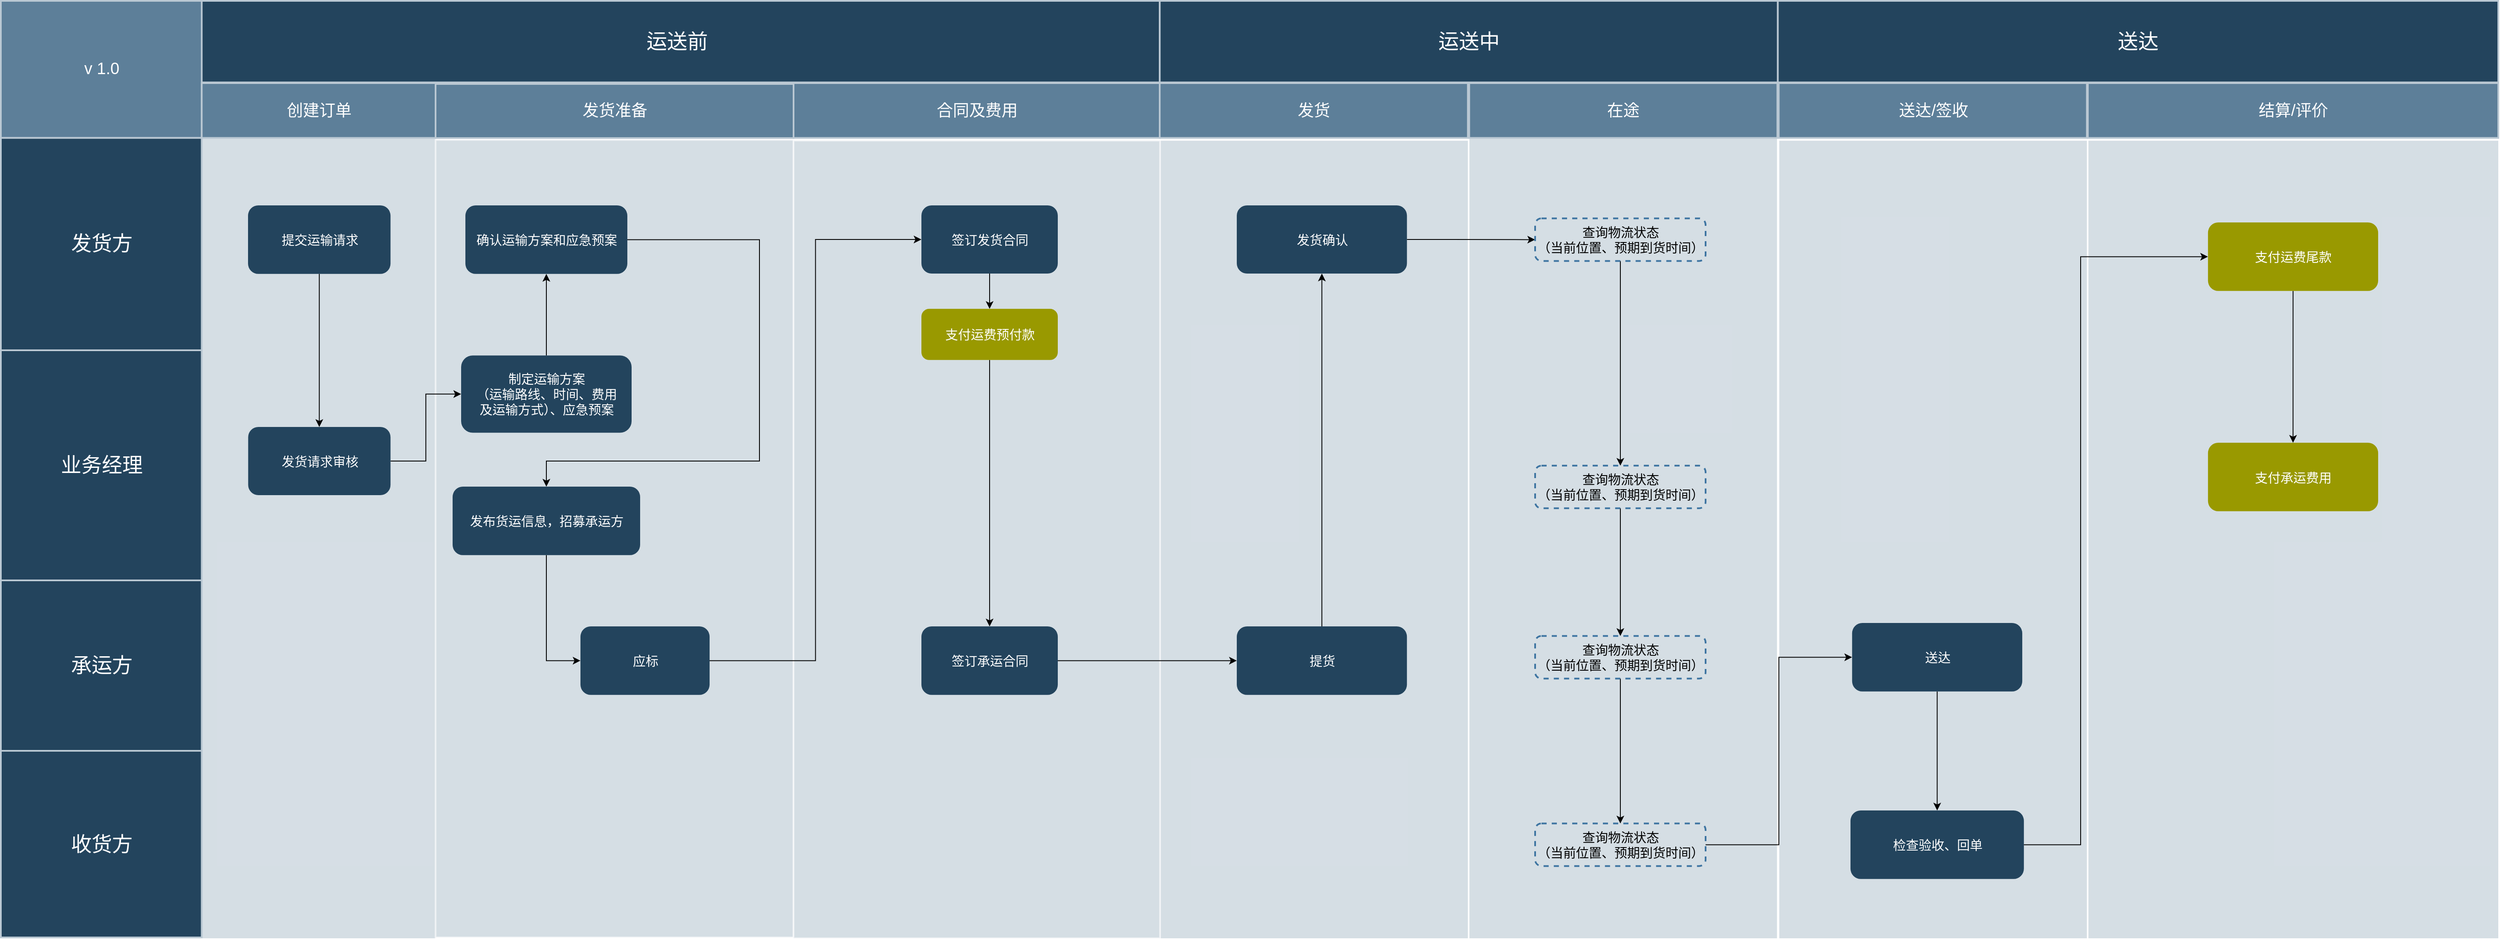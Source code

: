 <mxfile version="14.4.2" type="github">
  <diagram id="6a731a19-8d31-9384-78a2-239565b7b9f0" name="Page-1">
    <mxGraphModel dx="2616" dy="803" grid="1" gridSize="10" guides="1" tooltips="1" connect="1" arrows="1" fold="1" page="1" pageScale="1" pageWidth="1169" pageHeight="827" background="#ffffff" math="0" shadow="0">
      <root>
        <mxCell id="0" />
        <mxCell id="1" parent="0" />
        <mxCell id="68" value="" style="fontSize=18;strokeWidth=2;fontFamily=Helvetica;html=1;opacity=60;fillColor=#BAC8D3;strokeColor=none;" parent="1" vertex="1">
          <mxGeometry x="255.67" y="1000" width="274.33" height="940" as="geometry" />
        </mxCell>
        <mxCell id="8gJjFFY2pVBGSUi6WzXW-225" value="" style="fillColor=#BAC8D3;fontSize=18;strokeWidth=2;fontFamily=Helvetica;html=1;opacity=60;strokeColor=none;" parent="1" vertex="1">
          <mxGeometry x="2469.13" y="1004.1" width="480.87" height="935.9" as="geometry" />
        </mxCell>
        <mxCell id="8gJjFFY2pVBGSUi6WzXW-173" value="" style="fillColor=#BAC8D3;fontSize=18;strokeWidth=2;fontFamily=Helvetica;html=1;opacity=60;strokeColor=none;" parent="1" vertex="1">
          <mxGeometry x="1380.24" y="1004.1" width="360.87" height="935.9" as="geometry" />
        </mxCell>
        <mxCell id="8gJjFFY2pVBGSUi6WzXW-176" value="" style="fillColor=#BAC8D3;fontSize=18;strokeWidth=2;fontFamily=Helvetica;html=1;opacity=60;strokeColor=none;" parent="1" vertex="1">
          <mxGeometry x="1742.92" y="1000" width="360.87" height="940" as="geometry" />
        </mxCell>
        <mxCell id="8gJjFFY2pVBGSUi6WzXW-179" value="" style="fillColor=#BAC8D3;fontSize=18;strokeWidth=2;fontFamily=Helvetica;html=1;opacity=60;strokeColor=none;" parent="1" vertex="1">
          <mxGeometry x="2106.46" y="1004.1" width="360.87" height="935.9" as="geometry" />
        </mxCell>
        <mxCell id="75" value="" style="fillColor=#BAC8D3;fontSize=18;strokeWidth=2;fontFamily=Helvetica;html=1;opacity=60;strokeColor=#FFFFFF;" parent="1" vertex="1">
          <mxGeometry x="530" y="1003.1" width="420" height="935.9" as="geometry" />
        </mxCell>
        <mxCell id="8gJjFFY2pVBGSUi6WzXW-249" value="" style="fillColor=#BAC8D3;fontSize=18;strokeWidth=2;fontFamily=Helvetica;html=1;opacity=60;strokeColor=#FFFFFF;" parent="1" vertex="1">
          <mxGeometry x="950" y="1003.9" width="430" height="936.1" as="geometry" />
        </mxCell>
        <mxCell id="56" value="运送前" style="strokeColor=#BAC8D3;fillColor=#23445D;fontSize=24;strokeWidth=2;fontFamily=Helvetica;html=1;fontColor=#FFFFFF;fontStyle=0;spacingBottom=0;spacingRight=0;spacingLeft=0;align=center;" parent="1" vertex="1">
          <mxGeometry x="246.605" y="840" width="1133.023" height="95.703" as="geometry" />
        </mxCell>
        <mxCell id="59" value="v 1.0" style="strokeColor=#BAC8D3;fillColor=#5d7f99;fontSize=19;strokeWidth=2;fontFamily=Helvetica;html=1;labelBackgroundColor=none;fontColor=#FFFFFF;" parent="1" vertex="1">
          <mxGeometry x="20" y="840" width="235.669" height="160.843" as="geometry" />
        </mxCell>
        <mxCell id="142" value="发货准备" style="strokeColor=#BAC8D3;fillColor=#5d7f99;fontSize=19;strokeWidth=2;fontFamily=Helvetica;html=1;labelBackgroundColor=none;fontColor=#FFFFFF;" parent="1" vertex="1">
          <mxGeometry x="530" y="937.51" width="420" height="63.49" as="geometry" />
        </mxCell>
        <mxCell id="O1fz6AgV2XTZRpMDdjqL-150" style="edgeStyle=orthogonalEdgeStyle;rounded=0;orthogonalLoop=1;jettySize=auto;html=1;exitX=0.5;exitY=1;exitDx=0;exitDy=0;entryX=0;entryY=0.5;entryDx=0;entryDy=0;" parent="1" source="8gJjFFY2pVBGSUi6WzXW-167" target="O1fz6AgV2XTZRpMDdjqL-146" edge="1">
          <mxGeometry relative="1" as="geometry" />
        </mxCell>
        <mxCell id="8gJjFFY2pVBGSUi6WzXW-167" value="&lt;font color=&quot;#ffffff&quot;&gt;&lt;span style=&quot;font-size: 15px&quot;&gt;发布货运信息，招募承运方&lt;br&gt;&lt;/span&gt;&lt;/font&gt;" style="rounded=1;fillColor=#23445D;strokeColor=none;strokeWidth=2;fontFamily=Helvetica;html=1;gradientColor=none;" parent="1" vertex="1">
          <mxGeometry x="550" y="1410" width="220" height="80.42" as="geometry" />
        </mxCell>
        <mxCell id="8gJjFFY2pVBGSUi6WzXW-163" value="发货方" style="strokeColor=#BAC8D3;fillColor=#23445D;fontSize=24;strokeWidth=2;horizontal=1;fontFamily=Helvetica;html=1;fontColor=#FFFFFF;fontStyle=0" parent="1" vertex="1">
          <mxGeometry x="20" y="1000.84" width="235.67" height="249.16" as="geometry" />
        </mxCell>
        <mxCell id="57" value="业务经理" style="strokeColor=#BAC8D3;fillColor=#23445D;fontSize=24;strokeWidth=2;horizontal=1;fontFamily=Helvetica;html=1;fontColor=#FFFFFF;fontStyle=0" parent="1" vertex="1">
          <mxGeometry x="20" y="1250" width="235.67" height="270" as="geometry" />
        </mxCell>
        <mxCell id="8gJjFFY2pVBGSUi6WzXW-145" value="收货方" style="strokeColor=#BAC8D3;fillColor=#23445D;fontSize=24;strokeWidth=2;horizontal=1;fontFamily=Helvetica;html=1;fontColor=#FFFFFF;fontStyle=0" parent="1" vertex="1">
          <mxGeometry x="20" y="1720" width="235.67" height="219" as="geometry" />
        </mxCell>
        <mxCell id="143" value="合同及费用" style="strokeColor=#BAC8D3;fillColor=#5d7f99;fontSize=19;strokeWidth=2;fontFamily=Helvetica;html=1;labelBackgroundColor=none;fontColor=#FFFFFF;" parent="1" vertex="1">
          <mxGeometry x="950" y="936.51" width="430" height="64.34" as="geometry" />
        </mxCell>
        <mxCell id="8gJjFFY2pVBGSUi6WzXW-203" value="&lt;font color=&quot;#ffffff&quot;&gt;&lt;span style=&quot;font-size: 15px&quot;&gt;确认运输方案和应急预案&lt;br&gt;&lt;/span&gt;&lt;/font&gt;" style="rounded=1;fillColor=#23445D;strokeColor=none;strokeWidth=2;fontFamily=Helvetica;html=1;gradientColor=none;" parent="1" vertex="1">
          <mxGeometry x="565" y="1080.0" width="190" height="80.42" as="geometry" />
        </mxCell>
        <mxCell id="O1fz6AgV2XTZRpMDdjqL-147" style="edgeStyle=orthogonalEdgeStyle;rounded=0;orthogonalLoop=1;jettySize=auto;html=1;entryX=0.5;entryY=0;entryDx=0;entryDy=0;exitX=1;exitY=0.5;exitDx=0;exitDy=0;" parent="1" source="8gJjFFY2pVBGSUi6WzXW-203" target="8gJjFFY2pVBGSUi6WzXW-167" edge="1">
          <mxGeometry relative="1" as="geometry">
            <Array as="points">
              <mxPoint x="910" y="1120" />
              <mxPoint x="910" y="1380" />
              <mxPoint x="660" y="1380" />
            </Array>
          </mxGeometry>
        </mxCell>
        <mxCell id="O1fz6AgV2XTZRpMDdjqL-149" style="edgeStyle=orthogonalEdgeStyle;rounded=0;orthogonalLoop=1;jettySize=auto;html=1;exitX=0.5;exitY=0;exitDx=0;exitDy=0;entryX=0.5;entryY=1;entryDx=0;entryDy=0;" parent="1" source="8gJjFFY2pVBGSUi6WzXW-204" target="8gJjFFY2pVBGSUi6WzXW-203" edge="1">
          <mxGeometry relative="1" as="geometry" />
        </mxCell>
        <mxCell id="8gJjFFY2pVBGSUi6WzXW-204" value="&lt;font color=&quot;#ffffff&quot;&gt;&lt;span style=&quot;font-size: 15px&quot;&gt;制定运输方案&lt;br&gt;&lt;/span&gt;&lt;/font&gt;&lt;span style=&quot;color: rgb(255 , 255 , 255) ; font-size: 15px&quot;&gt;（运输路线、时间、费用&lt;br&gt;及运输方式）、应急预案&lt;/span&gt;&lt;font color=&quot;#ffffff&quot;&gt;&lt;span style=&quot;font-size: 15px&quot;&gt;&lt;br&gt;&lt;/span&gt;&lt;/font&gt;" style="rounded=1;fillColor=#23445D;strokeColor=none;strokeWidth=2;fontFamily=Helvetica;html=1;gradientColor=none;" parent="1" vertex="1">
          <mxGeometry x="560" y="1256.09" width="200" height="90.68" as="geometry" />
        </mxCell>
        <mxCell id="8gJjFFY2pVBGSUi6WzXW-172" value="发货" style="strokeColor=#BAC8D3;fillColor=#5d7f99;fontSize=19;strokeWidth=2;fontFamily=Helvetica;html=1;labelBackgroundColor=none;fontColor=#FFFFFF;" parent="1" vertex="1">
          <mxGeometry x="1379.577" y="936.506" width="361.537" height="64.337" as="geometry" />
        </mxCell>
        <mxCell id="O1fz6AgV2XTZRpMDdjqL-155" style="edgeStyle=orthogonalEdgeStyle;rounded=0;orthogonalLoop=1;jettySize=auto;html=1;exitX=0.5;exitY=0;exitDx=0;exitDy=0;entryX=0.5;entryY=1;entryDx=0;entryDy=0;" parent="1" source="8gJjFFY2pVBGSUi6WzXW-188" target="8gJjFFY2pVBGSUi6WzXW-215" edge="1">
          <mxGeometry relative="1" as="geometry" />
        </mxCell>
        <mxCell id="O1fz6AgV2XTZRpMDdjqL-162" style="edgeStyle=orthogonalEdgeStyle;rounded=0;orthogonalLoop=1;jettySize=auto;html=1;entryX=0;entryY=0.5;entryDx=0;entryDy=0;" parent="1" source="8gJjFFY2pVBGSUi6WzXW-215" target="O1fz6AgV2XTZRpMDdjqL-157" edge="1">
          <mxGeometry relative="1" as="geometry">
            <Array as="points">
              <mxPoint x="1720" y="1120" />
              <mxPoint x="1720" y="1120" />
            </Array>
            <mxPoint x="1689" y="1585" as="sourcePoint" />
          </mxGeometry>
        </mxCell>
        <mxCell id="8gJjFFY2pVBGSUi6WzXW-188" value="&lt;font color=&quot;#ffffff&quot;&gt;&lt;span style=&quot;font-size: 15px&quot;&gt;提货&lt;br&gt;&lt;/span&gt;&lt;/font&gt;" style="rounded=1;fillColor=#23445D;strokeColor=none;strokeWidth=2;fontFamily=Helvetica;html=1;gradientColor=none;" parent="1" vertex="1">
          <mxGeometry x="1470" y="1574" width="199.61" height="80.42" as="geometry" />
        </mxCell>
        <mxCell id="8gJjFFY2pVBGSUi6WzXW-215" value="&lt;span style=&quot;color: rgb(255 , 255 , 255) ; font-size: 15px&quot;&gt;发货确认&lt;/span&gt;&lt;font color=&quot;#ffffff&quot;&gt;&lt;span style=&quot;font-size: 15px&quot;&gt;&lt;br&gt;&lt;/span&gt;&lt;/font&gt;" style="rounded=1;fillColor=#23445D;strokeColor=none;strokeWidth=2;fontFamily=Helvetica;html=1;gradientColor=none;" parent="1" vertex="1">
          <mxGeometry x="1469.996" y="1080.002" width="199.631" height="80" as="geometry" />
        </mxCell>
        <mxCell id="8gJjFFY2pVBGSUi6WzXW-175" value="在途" style="strokeColor=#BAC8D3;fillColor=#5d7f99;fontSize=19;strokeWidth=2;fontFamily=Helvetica;html=1;labelBackgroundColor=none;fontColor=#FFFFFF;" parent="1" vertex="1">
          <mxGeometry x="1742.685" y="936.506" width="361.537" height="64.337" as="geometry" />
        </mxCell>
        <mxCell id="8gJjFFY2pVBGSUi6WzXW-178" value="送达/签收" style="strokeColor=#BAC8D3;fillColor=#5d7f99;fontSize=19;strokeWidth=2;fontFamily=Helvetica;html=1;labelBackgroundColor=none;fontColor=#FFFFFF;" parent="1" vertex="1">
          <mxGeometry x="2105.794" y="936.506" width="361.537" height="64.337" as="geometry" />
        </mxCell>
        <mxCell id="8gJjFFY2pVBGSUi6WzXW-200" value="&lt;font color=&quot;#ffffff&quot;&gt;&lt;span style=&quot;font-size: 15px&quot;&gt;检查验收、回单&lt;br&gt;&lt;/span&gt;&lt;/font&gt;" style="rounded=1;fillColor=#23445D;strokeColor=none;strokeWidth=2;fontFamily=Helvetica;html=1;gradientColor=none;" parent="1" vertex="1">
          <mxGeometry x="2190" y="1790.0" width="203.42" height="80.419" as="geometry" />
        </mxCell>
        <mxCell id="8gJjFFY2pVBGSUi6WzXW-221" value="运送中" style="strokeColor=#BAC8D3;fillColor=#23445D;fontSize=24;strokeWidth=2;fontFamily=Helvetica;html=1;fontColor=#FFFFFF;fontStyle=0;spacingBottom=0;spacingRight=0;spacingLeft=0;align=center;" parent="1" vertex="1">
          <mxGeometry x="1379.628" y="840" width="725.135" height="95.703" as="geometry" />
        </mxCell>
        <mxCell id="8gJjFFY2pVBGSUi6WzXW-222" value="送达" style="strokeColor=#BAC8D3;fillColor=#23445D;fontSize=24;strokeWidth=2;fontFamily=Helvetica;html=1;fontColor=#FFFFFF;fontStyle=0;spacingBottom=0;spacingRight=0;spacingLeft=0;align=center;" parent="1" vertex="1">
          <mxGeometry x="2104.76" y="840" width="845.24" height="95.7" as="geometry" />
        </mxCell>
        <mxCell id="8gJjFFY2pVBGSUi6WzXW-226" value="结算/评价" style="strokeColor=#BAC8D3;fillColor=#5d7f99;fontSize=19;strokeWidth=2;fontFamily=Helvetica;html=1;labelBackgroundColor=none;fontColor=#FFFFFF;" parent="1" vertex="1">
          <mxGeometry x="2468.46" y="936.51" width="481.54" height="64.34" as="geometry" />
        </mxCell>
        <mxCell id="8gJjFFY2pVBGSUi6WzXW-231" style="edgeStyle=orthogonalEdgeStyle;rounded=0;orthogonalLoop=1;jettySize=auto;html=1;entryX=0;entryY=0.5;entryDx=0;entryDy=0;" parent="1" source="8gJjFFY2pVBGSUi6WzXW-200" target="8gJjFFY2pVBGSUi6WzXW-228" edge="1">
          <mxGeometry x="20" y="952.91" as="geometry">
            <Array as="points">
              <mxPoint x="2460" y="1830" />
              <mxPoint x="2460" y="1140" />
            </Array>
          </mxGeometry>
        </mxCell>
        <mxCell id="Wi2zk9jfveLAhUYoLnKh-143" style="edgeStyle=orthogonalEdgeStyle;rounded=0;orthogonalLoop=1;jettySize=auto;html=1;exitX=0.5;exitY=1;exitDx=0;exitDy=0;" parent="1" source="8gJjFFY2pVBGSUi6WzXW-228" target="8gJjFFY2pVBGSUi6WzXW-229" edge="1">
          <mxGeometry relative="1" as="geometry" />
        </mxCell>
        <mxCell id="8gJjFFY2pVBGSUi6WzXW-228" value="&lt;font color=&quot;#ffffff&quot;&gt;&lt;span style=&quot;font-size: 15px&quot;&gt;支付运费尾款&lt;br&gt;&lt;/span&gt;&lt;/font&gt;" style="rounded=1;strokeColor=none;strokeWidth=2;fontFamily=Helvetica;html=1;gradientColor=none;fillColor=#999900;" parent="1" vertex="1">
          <mxGeometry x="2609.416" y="1100.003" width="199.631" height="80.422" as="geometry" />
        </mxCell>
        <mxCell id="8gJjFFY2pVBGSUi6WzXW-229" value="&lt;font color=&quot;#ffffff&quot;&gt;&lt;span style=&quot;font-size: 15px&quot;&gt;支付承运费用&lt;br&gt;&lt;/span&gt;&lt;/font&gt;" style="rounded=1;strokeColor=none;strokeWidth=2;fontFamily=Helvetica;html=1;gradientColor=none;fillColor=#999900;" parent="1" vertex="1">
          <mxGeometry x="2609.416" y="1358.488" width="199.631" height="80.422" as="geometry" />
        </mxCell>
        <mxCell id="8gJjFFY2pVBGSUi6WzXW-234" style="edgeStyle=orthogonalEdgeStyle;rounded=0;orthogonalLoop=1;jettySize=auto;html=1;exitX=0.5;exitY=1;exitDx=0;exitDy=0;entryX=0.5;entryY=0;entryDx=0;entryDy=0;" parent="1" source="8gJjFFY2pVBGSUi6WzXW-232" target="8gJjFFY2pVBGSUi6WzXW-200" edge="1">
          <mxGeometry x="20" y="952.91" as="geometry" />
        </mxCell>
        <mxCell id="8gJjFFY2pVBGSUi6WzXW-232" value="&lt;font color=&quot;#ffffff&quot;&gt;&lt;span style=&quot;font-size: 15px&quot;&gt;送达&lt;/span&gt;&lt;/font&gt;&lt;font color=&quot;#ffffff&quot;&gt;&lt;span style=&quot;font-size: 15px&quot;&gt;&lt;br&gt;&lt;/span&gt;&lt;/font&gt;" style="rounded=1;fillColor=#23445D;strokeColor=none;strokeWidth=2;fontFamily=Helvetica;html=1;gradientColor=none;" parent="1" vertex="1">
          <mxGeometry x="2191.893" y="1570.005" width="199.631" height="80.422" as="geometry" />
        </mxCell>
        <mxCell id="8gJjFFY2pVBGSUi6WzXW-245" value="承运方" style="strokeColor=#BAC8D3;fillColor=#23445D;fontSize=24;strokeWidth=2;horizontal=1;fontFamily=Helvetica;html=1;fontColor=#FFFFFF;fontStyle=0" parent="1" vertex="1">
          <mxGeometry x="20" y="1520" width="235.67" height="200" as="geometry" />
        </mxCell>
        <mxCell id="141" value="创建订单" style="strokeColor=#BAC8D3;fillColor=#5d7f99;fontSize=19;strokeWidth=2;fontFamily=Helvetica;html=1;labelBackgroundColor=none;fontColor=#FFFFFF;" parent="1" vertex="1">
          <mxGeometry x="255.67" y="936.5" width="274.33" height="64.34" as="geometry" />
        </mxCell>
        <mxCell id="8gJjFFY2pVBGSUi6WzXW-250" style="edgeStyle=orthogonalEdgeStyle;rounded=0;orthogonalLoop=1;jettySize=auto;html=1;" parent="1" source="8gJjFFY2pVBGSUi6WzXW-150" target="O1fz6AgV2XTZRpMDdjqL-143" edge="1">
          <mxGeometry x="20" y="930" as="geometry">
            <mxPoint x="610" y="1395" as="targetPoint" />
            <Array as="points">
              <mxPoint x="394" y="1230" />
              <mxPoint x="394" y="1230" />
            </Array>
          </mxGeometry>
        </mxCell>
        <mxCell id="8gJjFFY2pVBGSUi6WzXW-150" value="&lt;font color=&quot;#ffffff&quot;&gt;&lt;span style=&quot;font-size: 15px&quot;&gt;提交运输请求&lt;/span&gt;&lt;/font&gt;" style="rounded=1;fillColor=#23445D;strokeColor=none;strokeWidth=2;fontFamily=Helvetica;html=1;gradientColor=none;" parent="1" vertex="1">
          <mxGeometry x="309.996" y="1080.002" width="167.163" height="80.422" as="geometry" />
        </mxCell>
        <mxCell id="R8xT18yA5sv1bF3o99iS-175" style="edgeStyle=orthogonalEdgeStyle;rounded=0;orthogonalLoop=1;jettySize=auto;html=1;" parent="1" source="R8xT18yA5sv1bF3o99iS-154" target="8gJjFFY2pVBGSUi6WzXW-188" edge="1">
          <mxGeometry x="20" y="952.91" as="geometry" />
        </mxCell>
        <mxCell id="O1fz6AgV2XTZRpMDdjqL-153" style="edgeStyle=orthogonalEdgeStyle;rounded=0;orthogonalLoop=1;jettySize=auto;html=1;exitX=0.5;exitY=1;exitDx=0;exitDy=0;entryX=0.5;entryY=0;entryDx=0;entryDy=0;" parent="1" source="8gJjFFY2pVBGSUi6WzXW-258" target="O1fz6AgV2XTZRpMDdjqL-152" edge="1">
          <mxGeometry relative="1" as="geometry" />
        </mxCell>
        <mxCell id="8gJjFFY2pVBGSUi6WzXW-258" value="&lt;span style=&quot;font-size: 15px&quot;&gt;&lt;font color=&quot;#ffffff&quot;&gt;签订发货合同&lt;/font&gt;&lt;br&gt;&lt;/span&gt;" style="rounded=1;fillColor=#23445D;strokeColor=none;strokeWidth=2;fontFamily=Helvetica;html=1;gradientColor=none;" parent="1" vertex="1">
          <mxGeometry x="1100" y="1080" width="160" height="80" as="geometry" />
        </mxCell>
        <mxCell id="R8xT18yA5sv1bF3o99iS-154" value="&lt;span style=&quot;color: rgb(255 , 255 , 255) ; font-size: 15px&quot;&gt;签订承运合同&lt;/span&gt;&lt;span style=&quot;font-size: 15px&quot;&gt;&lt;br&gt;&lt;/span&gt;" style="rounded=1;fillColor=#23445D;strokeColor=none;strokeWidth=2;fontFamily=Helvetica;html=1;gradientColor=none;" parent="1" vertex="1">
          <mxGeometry x="1100" y="1574.0" width="160" height="80.419" as="geometry" />
        </mxCell>
        <mxCell id="O1fz6AgV2XTZRpMDdjqL-145" style="edgeStyle=orthogonalEdgeStyle;rounded=0;orthogonalLoop=1;jettySize=auto;html=1;exitX=1;exitY=0.5;exitDx=0;exitDy=0;entryX=0;entryY=0.5;entryDx=0;entryDy=0;" parent="1" source="O1fz6AgV2XTZRpMDdjqL-143" target="8gJjFFY2pVBGSUi6WzXW-204" edge="1">
          <mxGeometry relative="1" as="geometry" />
        </mxCell>
        <mxCell id="O1fz6AgV2XTZRpMDdjqL-143" value="&lt;font color=&quot;#ffffff&quot;&gt;&lt;span style=&quot;font-size: 15px&quot;&gt;发货请求审核&lt;br&gt;&lt;/span&gt;&lt;/font&gt;" style="rounded=1;fillColor=#23445D;strokeColor=none;strokeWidth=2;fontFamily=Helvetica;html=1;gradientColor=none;" parent="1" vertex="1">
          <mxGeometry x="310.16" y="1340" width="167" height="80" as="geometry" />
        </mxCell>
        <mxCell id="O1fz6AgV2XTZRpMDdjqL-151" style="edgeStyle=orthogonalEdgeStyle;rounded=0;orthogonalLoop=1;jettySize=auto;html=1;exitX=1;exitY=0.5;exitDx=0;exitDy=0;entryX=0;entryY=0.5;entryDx=0;entryDy=0;" parent="1" source="O1fz6AgV2XTZRpMDdjqL-146" target="8gJjFFY2pVBGSUi6WzXW-258" edge="1">
          <mxGeometry relative="1" as="geometry" />
        </mxCell>
        <mxCell id="O1fz6AgV2XTZRpMDdjqL-146" value="&lt;font color=&quot;#ffffff&quot;&gt;&lt;span style=&quot;font-size: 15px&quot;&gt;应标&lt;br&gt;&lt;/span&gt;&lt;/font&gt;" style="rounded=1;fillColor=#23445D;strokeColor=none;strokeWidth=2;fontFamily=Helvetica;html=1;gradientColor=none;" parent="1" vertex="1">
          <mxGeometry x="700" y="1574" width="151.5" height="80.42" as="geometry" />
        </mxCell>
        <mxCell id="O1fz6AgV2XTZRpMDdjqL-154" style="edgeStyle=orthogonalEdgeStyle;rounded=0;orthogonalLoop=1;jettySize=auto;html=1;exitX=0.5;exitY=1;exitDx=0;exitDy=0;entryX=0.5;entryY=0;entryDx=0;entryDy=0;" parent="1" source="O1fz6AgV2XTZRpMDdjqL-152" target="R8xT18yA5sv1bF3o99iS-154" edge="1">
          <mxGeometry relative="1" as="geometry" />
        </mxCell>
        <mxCell id="O1fz6AgV2XTZRpMDdjqL-152" value="&lt;span style=&quot;font-size: 15px&quot;&gt;&lt;font color=&quot;#ffffff&quot;&gt;支付运费预付款&lt;/font&gt;&lt;br&gt;&lt;/span&gt;" style="rounded=1;fillColor=#999900;strokeColor=none;strokeWidth=2;fontFamily=Helvetica;html=1;gradientColor=none;" parent="1" vertex="1">
          <mxGeometry x="1100" y="1201.43" width="160" height="60" as="geometry" />
        </mxCell>
        <mxCell id="O1fz6AgV2XTZRpMDdjqL-163" style="edgeStyle=orthogonalEdgeStyle;rounded=0;orthogonalLoop=1;jettySize=auto;html=1;exitX=0.5;exitY=1;exitDx=0;exitDy=0;entryX=0.5;entryY=0;entryDx=0;entryDy=0;" parent="1" source="O1fz6AgV2XTZRpMDdjqL-157" target="O1fz6AgV2XTZRpMDdjqL-160" edge="1">
          <mxGeometry relative="1" as="geometry" />
        </mxCell>
        <mxCell id="O1fz6AgV2XTZRpMDdjqL-157" value="&lt;span style=&quot;font-size: 15px&quot;&gt;查询物流状态&lt;br&gt;（当前位置、预期到货时间）&lt;br&gt;&lt;/span&gt;" style="rounded=1;fillColor=none;strokeWidth=2;fontFamily=Helvetica;html=1;gradientColor=none;shadow=0;strokeColor=#3D74A1;dashed=1;" parent="1" vertex="1">
          <mxGeometry x="1820" y="1095.21" width="200" height="50" as="geometry" />
        </mxCell>
        <mxCell id="O1fz6AgV2XTZRpMDdjqL-159" value="&lt;span style=&quot;font-size: 15px&quot;&gt;查询物流状态&lt;br&gt;（当前位置、预期到货时间）&lt;br&gt;&lt;/span&gt;" style="rounded=1;fillColor=none;strokeWidth=2;fontFamily=Helvetica;html=1;gradientColor=none;shadow=0;strokeColor=#3D74A1;dashed=1;" parent="1" vertex="1">
          <mxGeometry x="1820" y="1805.21" width="200" height="50" as="geometry" />
        </mxCell>
        <mxCell id="O1fz6AgV2XTZRpMDdjqL-164" style="edgeStyle=orthogonalEdgeStyle;rounded=0;orthogonalLoop=1;jettySize=auto;html=1;exitX=0.5;exitY=1;exitDx=0;exitDy=0;entryX=0.5;entryY=0;entryDx=0;entryDy=0;" parent="1" source="O1fz6AgV2XTZRpMDdjqL-160" target="O1fz6AgV2XTZRpMDdjqL-161" edge="1">
          <mxGeometry relative="1" as="geometry" />
        </mxCell>
        <mxCell id="O1fz6AgV2XTZRpMDdjqL-160" value="&lt;span style=&quot;font-size: 15px&quot;&gt;查询物流状态&lt;br&gt;（当前位置、预期到货时间）&lt;br&gt;&lt;/span&gt;" style="rounded=1;fillColor=none;strokeWidth=2;fontFamily=Helvetica;html=1;gradientColor=none;shadow=0;strokeColor=#3D74A1;dashed=1;" parent="1" vertex="1">
          <mxGeometry x="1820" y="1385.43" width="200" height="50" as="geometry" />
        </mxCell>
        <mxCell id="O1fz6AgV2XTZRpMDdjqL-166" style="edgeStyle=orthogonalEdgeStyle;rounded=0;orthogonalLoop=1;jettySize=auto;html=1;exitX=0.5;exitY=1;exitDx=0;exitDy=0;" parent="1" source="O1fz6AgV2XTZRpMDdjqL-161" target="O1fz6AgV2XTZRpMDdjqL-159" edge="1">
          <mxGeometry relative="1" as="geometry" />
        </mxCell>
        <mxCell id="rg-k3hPxQAlU4nn3tpo2-150" style="edgeStyle=orthogonalEdgeStyle;rounded=0;orthogonalLoop=1;jettySize=auto;html=1;entryX=0;entryY=0.5;entryDx=0;entryDy=0;" parent="1" source="O1fz6AgV2XTZRpMDdjqL-159" target="8gJjFFY2pVBGSUi6WzXW-232" edge="1">
          <mxGeometry relative="1" as="geometry" />
        </mxCell>
        <mxCell id="O1fz6AgV2XTZRpMDdjqL-161" value="&lt;span style=&quot;font-size: 15px&quot;&gt;查询物流状态&lt;br&gt;（当前位置、预期到货时间）&lt;br&gt;&lt;/span&gt;" style="rounded=1;fillColor=none;strokeWidth=2;fontFamily=Helvetica;html=1;gradientColor=none;shadow=0;strokeColor=#3D74A1;dashed=1;" parent="1" vertex="1">
          <mxGeometry x="1820" y="1585.22" width="200" height="50" as="geometry" />
        </mxCell>
      </root>
    </mxGraphModel>
  </diagram>
</mxfile>
